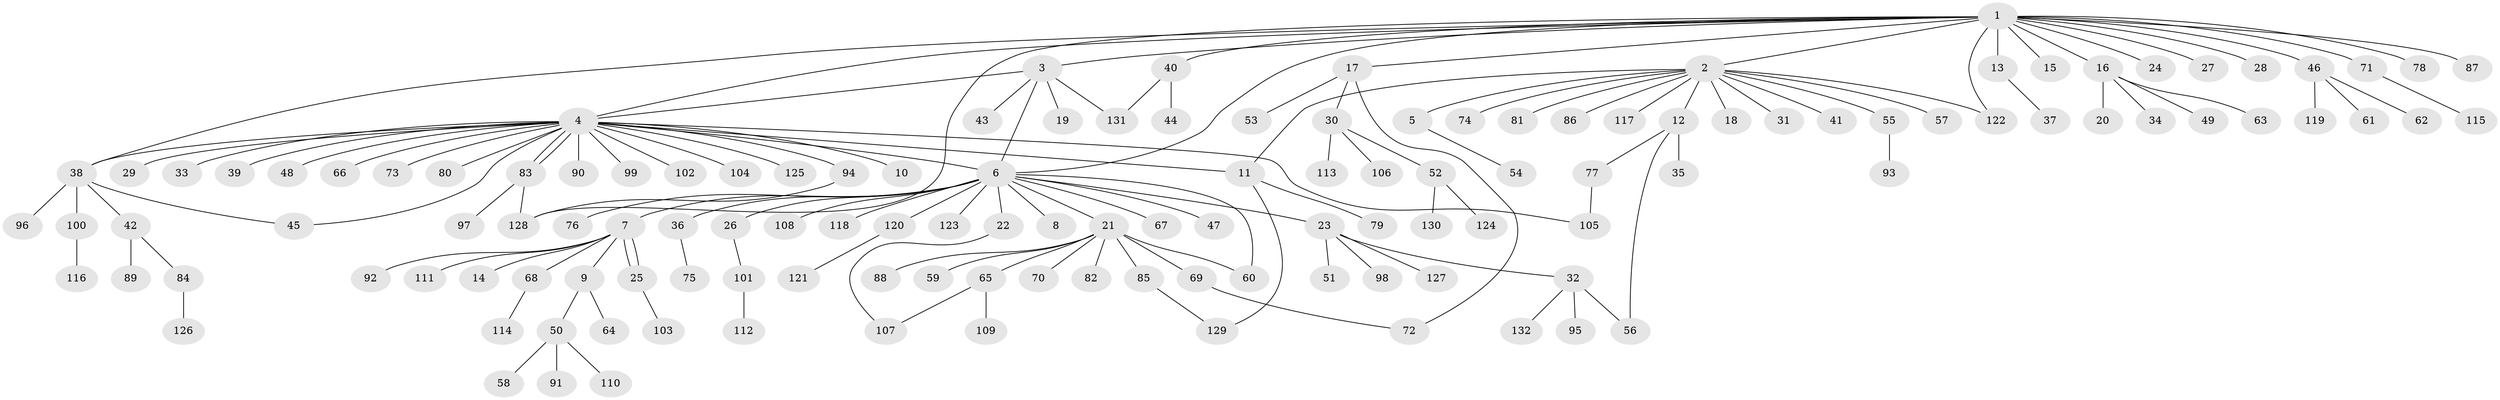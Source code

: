 // Generated by graph-tools (version 1.1) at 2025/01/03/09/25 03:01:38]
// undirected, 132 vertices, 149 edges
graph export_dot {
graph [start="1"]
  node [color=gray90,style=filled];
  1;
  2;
  3;
  4;
  5;
  6;
  7;
  8;
  9;
  10;
  11;
  12;
  13;
  14;
  15;
  16;
  17;
  18;
  19;
  20;
  21;
  22;
  23;
  24;
  25;
  26;
  27;
  28;
  29;
  30;
  31;
  32;
  33;
  34;
  35;
  36;
  37;
  38;
  39;
  40;
  41;
  42;
  43;
  44;
  45;
  46;
  47;
  48;
  49;
  50;
  51;
  52;
  53;
  54;
  55;
  56;
  57;
  58;
  59;
  60;
  61;
  62;
  63;
  64;
  65;
  66;
  67;
  68;
  69;
  70;
  71;
  72;
  73;
  74;
  75;
  76;
  77;
  78;
  79;
  80;
  81;
  82;
  83;
  84;
  85;
  86;
  87;
  88;
  89;
  90;
  91;
  92;
  93;
  94;
  95;
  96;
  97;
  98;
  99;
  100;
  101;
  102;
  103;
  104;
  105;
  106;
  107;
  108;
  109;
  110;
  111;
  112;
  113;
  114;
  115;
  116;
  117;
  118;
  119;
  120;
  121;
  122;
  123;
  124;
  125;
  126;
  127;
  128;
  129;
  130;
  131;
  132;
  1 -- 2;
  1 -- 3;
  1 -- 4;
  1 -- 6;
  1 -- 13;
  1 -- 15;
  1 -- 16;
  1 -- 17;
  1 -- 24;
  1 -- 27;
  1 -- 28;
  1 -- 38;
  1 -- 40;
  1 -- 46;
  1 -- 71;
  1 -- 78;
  1 -- 87;
  1 -- 122;
  1 -- 128;
  2 -- 5;
  2 -- 11;
  2 -- 12;
  2 -- 18;
  2 -- 31;
  2 -- 41;
  2 -- 55;
  2 -- 57;
  2 -- 74;
  2 -- 81;
  2 -- 86;
  2 -- 117;
  2 -- 122;
  3 -- 4;
  3 -- 6;
  3 -- 19;
  3 -- 43;
  3 -- 131;
  4 -- 6;
  4 -- 10;
  4 -- 11;
  4 -- 29;
  4 -- 33;
  4 -- 38;
  4 -- 39;
  4 -- 45;
  4 -- 48;
  4 -- 66;
  4 -- 73;
  4 -- 80;
  4 -- 83;
  4 -- 83;
  4 -- 90;
  4 -- 94;
  4 -- 99;
  4 -- 102;
  4 -- 104;
  4 -- 105;
  4 -- 125;
  5 -- 54;
  6 -- 7;
  6 -- 8;
  6 -- 21;
  6 -- 22;
  6 -- 23;
  6 -- 26;
  6 -- 36;
  6 -- 47;
  6 -- 60;
  6 -- 67;
  6 -- 76;
  6 -- 108;
  6 -- 118;
  6 -- 120;
  6 -- 123;
  7 -- 9;
  7 -- 14;
  7 -- 25;
  7 -- 25;
  7 -- 68;
  7 -- 92;
  7 -- 111;
  9 -- 50;
  9 -- 64;
  11 -- 79;
  11 -- 129;
  12 -- 35;
  12 -- 56;
  12 -- 77;
  13 -- 37;
  16 -- 20;
  16 -- 34;
  16 -- 49;
  16 -- 63;
  17 -- 30;
  17 -- 53;
  17 -- 72;
  21 -- 59;
  21 -- 60;
  21 -- 65;
  21 -- 69;
  21 -- 70;
  21 -- 82;
  21 -- 85;
  21 -- 88;
  22 -- 107;
  23 -- 32;
  23 -- 51;
  23 -- 98;
  23 -- 127;
  25 -- 103;
  26 -- 101;
  30 -- 52;
  30 -- 106;
  30 -- 113;
  32 -- 56;
  32 -- 95;
  32 -- 132;
  36 -- 75;
  38 -- 42;
  38 -- 45;
  38 -- 96;
  38 -- 100;
  40 -- 44;
  40 -- 131;
  42 -- 84;
  42 -- 89;
  46 -- 61;
  46 -- 62;
  46 -- 119;
  50 -- 58;
  50 -- 91;
  50 -- 110;
  52 -- 124;
  52 -- 130;
  55 -- 93;
  65 -- 107;
  65 -- 109;
  68 -- 114;
  69 -- 72;
  71 -- 115;
  77 -- 105;
  83 -- 97;
  83 -- 128;
  84 -- 126;
  85 -- 129;
  94 -- 128;
  100 -- 116;
  101 -- 112;
  120 -- 121;
}
